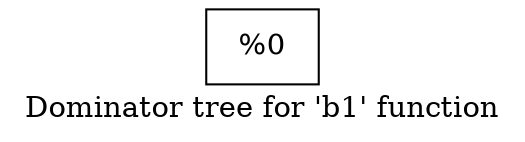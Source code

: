 digraph "Dominator tree for 'b1' function" {
	label="Dominator tree for 'b1' function";

	Node0x18e9260 [shape=record,label="{%0}"];
}
